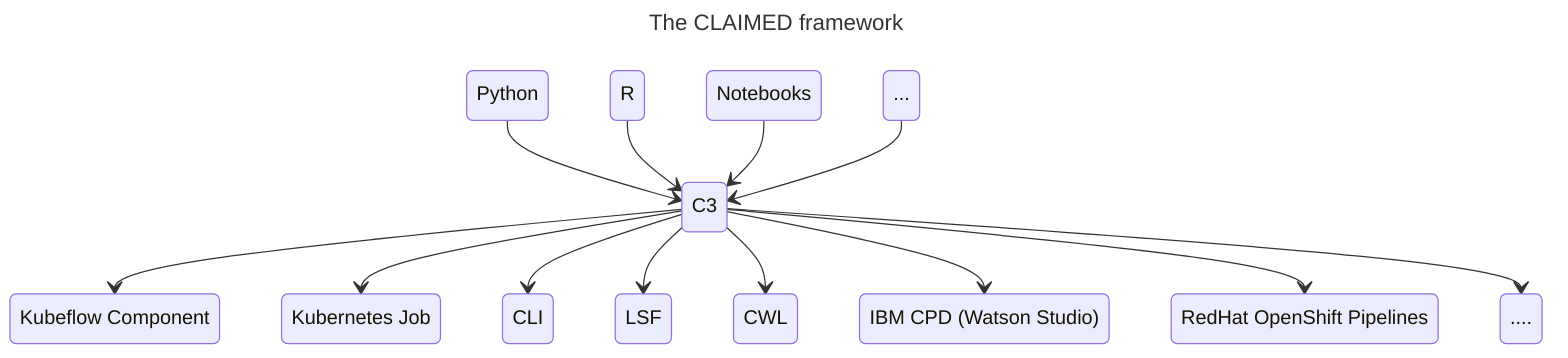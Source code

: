 ---
title: The CLAIMED framework
---
stateDiagram-v2
    Python --> C3
    R --> C3
    Notebooks --> C3
    ... --> C3
    C3 --> Kubeflow&nbsp;Component
    C3 --> Kubernetes&nbsp;Job
    C3 --> CLI
    C3 --> LSF
    C3 --> CWL
    C3 --> IBM&nbsp;CPD&nbsp;(Watson&nbsp;Studio)
    C3 --> RedHat&nbsp;OpenShift&nbsp;Pipelines
    C3 --> ....